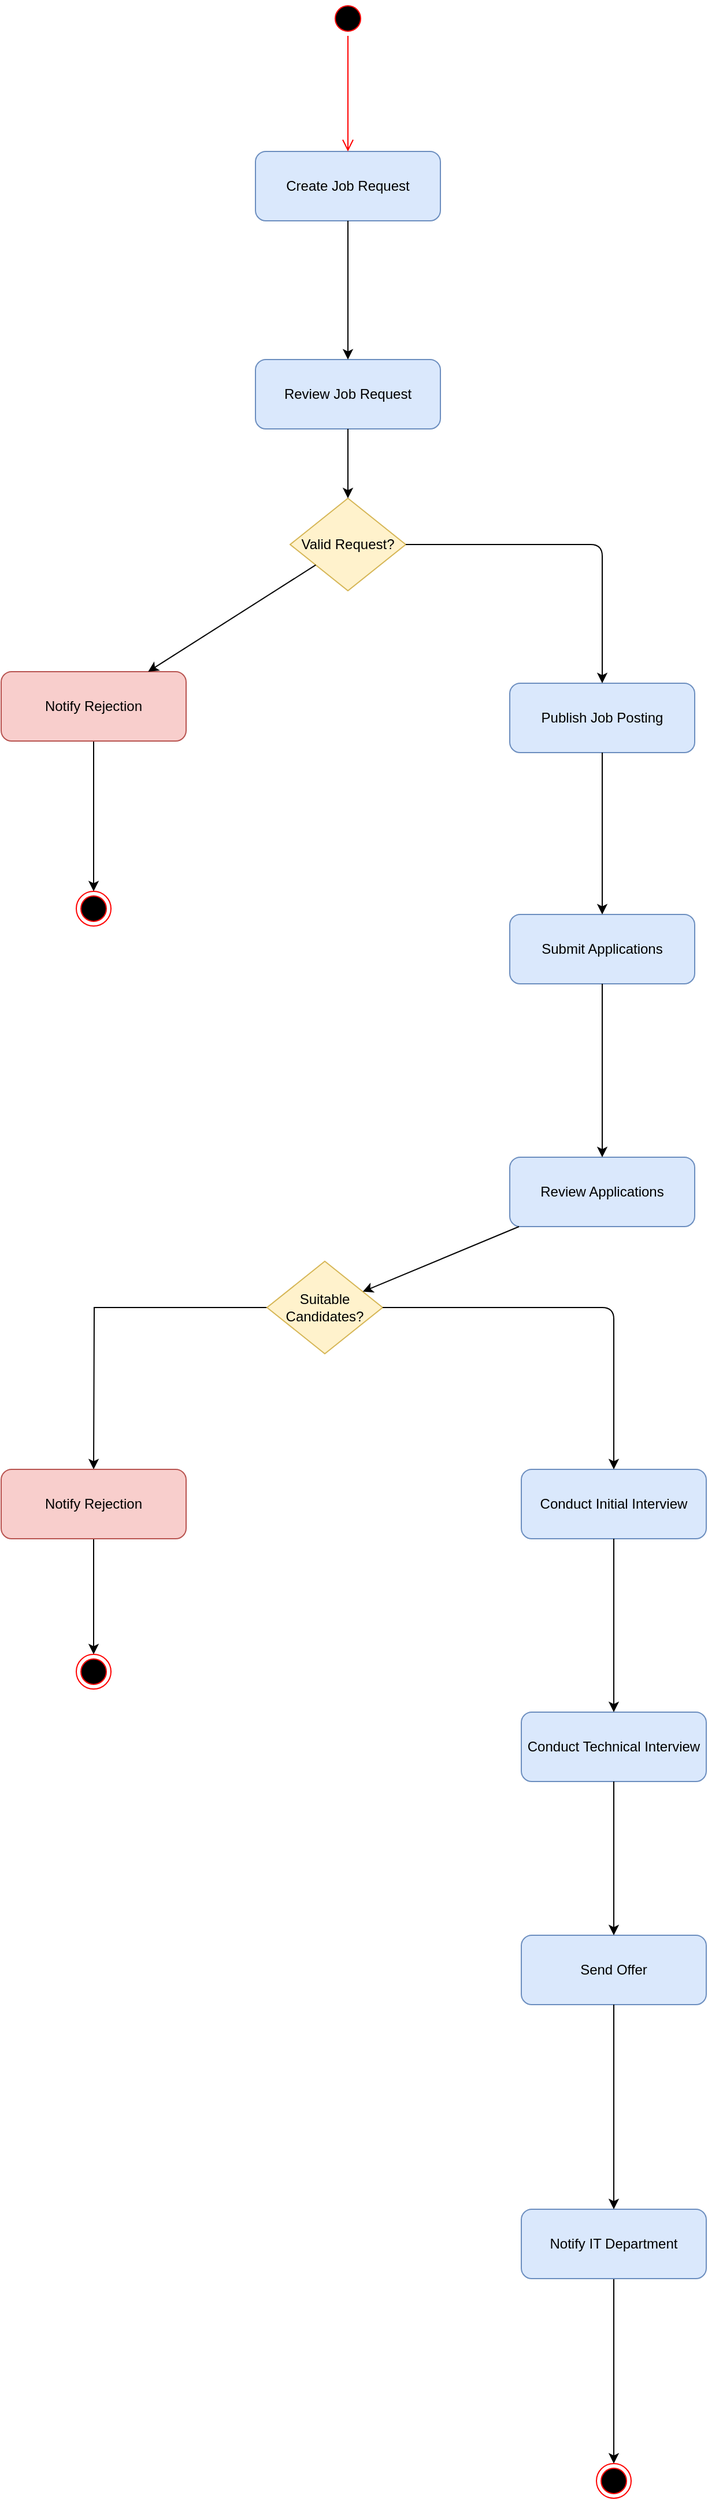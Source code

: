 <mxfile version="25.0.3" pages="2">
  <diagram id="B7MbQiAelJ5NxM9QggMP" name="Страница — 1">
    <mxGraphModel dx="1500" dy="746" grid="1" gridSize="10" guides="1" tooltips="1" connect="1" arrows="1" fold="1" page="1" pageScale="1" pageWidth="827" pageHeight="1169" math="0" shadow="0">
      <root>
        <mxCell id="0" />
        <mxCell id="1" parent="0" />
        <mxCell id="action1" value="Create Job Request" style="rounded=1;whiteSpace=wrap;html=1;fillColor=#dae8fc;strokeColor=#6c8ebf;" parent="1" vertex="1">
          <mxGeometry x="360" y="150" width="160" height="60" as="geometry" />
        </mxCell>
        <mxCell id="action2" value="Review Job Request" style="rounded=1;whiteSpace=wrap;html=1;fillColor=#dae8fc;strokeColor=#6c8ebf;" parent="1" vertex="1">
          <mxGeometry x="360" y="330" width="160" height="60" as="geometry" />
        </mxCell>
        <mxCell id="decision1" value="Valid Request?" style="rhombus;whiteSpace=wrap;html=1;fillColor=#fff2cc;strokeColor=#d6b656;" parent="1" vertex="1">
          <mxGeometry x="390" y="450" width="100" height="80" as="geometry" />
        </mxCell>
        <mxCell id="action3" value="Publish Job Posting" style="rounded=1;whiteSpace=wrap;html=1;fillColor=#dae8fc;strokeColor=#6c8ebf;" parent="1" vertex="1">
          <mxGeometry x="580" y="610" width="160" height="60" as="geometry" />
        </mxCell>
        <mxCell id="YqzbHKEHMysiVWLyipsH-24" style="edgeStyle=orthogonalEdgeStyle;rounded=0;orthogonalLoop=1;jettySize=auto;html=1;exitX=0.5;exitY=1;exitDx=0;exitDy=0;entryX=0.5;entryY=0;entryDx=0;entryDy=0;" edge="1" parent="1" source="action4" target="YqzbHKEHMysiVWLyipsH-22">
          <mxGeometry relative="1" as="geometry" />
        </mxCell>
        <mxCell id="action4" value="Notify Rejection" style="rounded=1;whiteSpace=wrap;html=1;fillColor=#f8cecc;strokeColor=#b85450;" parent="1" vertex="1">
          <mxGeometry x="140" y="600" width="160" height="60" as="geometry" />
        </mxCell>
        <mxCell id="action5" value="Submit Applications" style="rounded=1;whiteSpace=wrap;html=1;fillColor=#dae8fc;strokeColor=#6c8ebf;" parent="1" vertex="1">
          <mxGeometry x="580" y="810" width="160" height="60" as="geometry" />
        </mxCell>
        <mxCell id="action6" value="Review Applications" style="rounded=1;whiteSpace=wrap;html=1;fillColor=#dae8fc;strokeColor=#6c8ebf;" parent="1" vertex="1">
          <mxGeometry x="580" y="1020" width="160" height="60" as="geometry" />
        </mxCell>
        <mxCell id="YqzbHKEHMysiVWLyipsH-27" style="edgeStyle=orthogonalEdgeStyle;rounded=0;orthogonalLoop=1;jettySize=auto;html=1;entryX=0.5;entryY=0;entryDx=0;entryDy=0;" edge="1" parent="1" source="decision2">
          <mxGeometry relative="1" as="geometry">
            <mxPoint x="220" y="1290" as="targetPoint" />
          </mxGeometry>
        </mxCell>
        <mxCell id="decision2" value="Suitable Candidates?" style="rhombus;whiteSpace=wrap;html=1;fillColor=#fff2cc;strokeColor=#d6b656;" parent="1" vertex="1">
          <mxGeometry x="370" y="1110" width="100" height="80" as="geometry" />
        </mxCell>
        <mxCell id="action7" value="Conduct Initial Interview" style="rounded=1;whiteSpace=wrap;html=1;fillColor=#dae8fc;strokeColor=#6c8ebf;" parent="1" vertex="1">
          <mxGeometry x="590" y="1290" width="160" height="60" as="geometry" />
        </mxCell>
        <mxCell id="action8" value="Conduct Technical Interview" style="rounded=1;whiteSpace=wrap;html=1;fillColor=#dae8fc;strokeColor=#6c8ebf;" parent="1" vertex="1">
          <mxGeometry x="590" y="1500" width="160" height="60" as="geometry" />
        </mxCell>
        <mxCell id="action9" value="Send Offer" style="rounded=1;whiteSpace=wrap;html=1;fillColor=#dae8fc;strokeColor=#6c8ebf;" parent="1" vertex="1">
          <mxGeometry x="590" y="1693" width="160" height="60" as="geometry" />
        </mxCell>
        <mxCell id="YqzbHKEHMysiVWLyipsH-19" style="edgeStyle=orthogonalEdgeStyle;rounded=0;orthogonalLoop=1;jettySize=auto;html=1;entryX=0.5;entryY=0;entryDx=0;entryDy=0;" edge="1" parent="1" source="action10" target="YqzbHKEHMysiVWLyipsH-18">
          <mxGeometry relative="1" as="geometry" />
        </mxCell>
        <mxCell id="action10" value="Notify IT Department" style="rounded=1;whiteSpace=wrap;html=1;fillColor=#dae8fc;strokeColor=#6c8ebf;" parent="1" vertex="1">
          <mxGeometry x="590" y="1930" width="160" height="60" as="geometry" />
        </mxCell>
        <mxCell id="edge2" parent="1" source="action1" target="action2" edge="1">
          <mxGeometry relative="1" as="geometry" />
        </mxCell>
        <mxCell id="edge3" parent="1" source="action2" target="decision1" edge="1">
          <mxGeometry relative="1" as="geometry" />
        </mxCell>
        <mxCell id="edge4" style="edgeStyle=orthogonalEdgeStyle;" parent="1" source="decision1" target="action3" edge="1">
          <mxGeometry relative="1" as="geometry" />
        </mxCell>
        <mxCell id="edge5" parent="1" source="decision1" target="action4" edge="1">
          <mxGeometry relative="1" as="geometry" />
        </mxCell>
        <mxCell id="edge6" parent="1" source="action3" target="action5" edge="1">
          <mxGeometry relative="1" as="geometry" />
        </mxCell>
        <mxCell id="edge7" parent="1" source="action5" target="action6" edge="1">
          <mxGeometry relative="1" as="geometry" />
        </mxCell>
        <mxCell id="edge8" parent="1" source="action6" target="decision2" edge="1">
          <mxGeometry relative="1" as="geometry" />
        </mxCell>
        <mxCell id="edge9" style="edgeStyle=orthogonalEdgeStyle;" parent="1" source="decision2" target="action7" edge="1">
          <mxGeometry relative="1" as="geometry" />
        </mxCell>
        <mxCell id="edge10" parent="1" source="action7" target="action8" edge="1">
          <mxGeometry relative="1" as="geometry" />
        </mxCell>
        <mxCell id="edge11" parent="1" source="action8" target="action9" edge="1">
          <mxGeometry relative="1" as="geometry" />
        </mxCell>
        <mxCell id="edge12" parent="1" source="action9" target="action10" edge="1">
          <mxGeometry relative="1" as="geometry" />
        </mxCell>
        <mxCell id="YqzbHKEHMysiVWLyipsH-18" value="" style="ellipse;html=1;shape=endState;fillColor=#000000;strokeColor=#ff0000;" vertex="1" parent="1">
          <mxGeometry x="655" y="2150" width="30" height="30" as="geometry" />
        </mxCell>
        <mxCell id="YqzbHKEHMysiVWLyipsH-20" value="" style="ellipse;html=1;shape=startState;fillColor=#000000;strokeColor=#ff0000;" vertex="1" parent="1">
          <mxGeometry x="425" y="20" width="30" height="30" as="geometry" />
        </mxCell>
        <mxCell id="YqzbHKEHMysiVWLyipsH-21" value="" style="edgeStyle=orthogonalEdgeStyle;html=1;verticalAlign=bottom;endArrow=open;endSize=8;strokeColor=#ff0000;rounded=0;entryX=0.5;entryY=0;entryDx=0;entryDy=0;" edge="1" source="YqzbHKEHMysiVWLyipsH-20" parent="1" target="action1">
          <mxGeometry relative="1" as="geometry">
            <mxPoint x="440" y="110" as="targetPoint" />
          </mxGeometry>
        </mxCell>
        <mxCell id="YqzbHKEHMysiVWLyipsH-22" value="" style="ellipse;html=1;shape=endState;fillColor=#000000;strokeColor=#ff0000;" vertex="1" parent="1">
          <mxGeometry x="205" y="790" width="30" height="30" as="geometry" />
        </mxCell>
        <mxCell id="YqzbHKEHMysiVWLyipsH-31" style="edgeStyle=orthogonalEdgeStyle;rounded=0;orthogonalLoop=1;jettySize=auto;html=1;exitX=0.5;exitY=1;exitDx=0;exitDy=0;entryX=0.5;entryY=0;entryDx=0;entryDy=0;" edge="1" parent="1" source="YqzbHKEHMysiVWLyipsH-28" target="YqzbHKEHMysiVWLyipsH-30">
          <mxGeometry relative="1" as="geometry" />
        </mxCell>
        <mxCell id="YqzbHKEHMysiVWLyipsH-28" value="Notify Rejection" style="rounded=1;whiteSpace=wrap;html=1;fillColor=#f8cecc;strokeColor=#b85450;" vertex="1" parent="1">
          <mxGeometry x="140" y="1290" width="160" height="60" as="geometry" />
        </mxCell>
        <mxCell id="YqzbHKEHMysiVWLyipsH-30" value="" style="ellipse;html=1;shape=endState;fillColor=#000000;strokeColor=#ff0000;" vertex="1" parent="1">
          <mxGeometry x="205" y="1450" width="30" height="30" as="geometry" />
        </mxCell>
      </root>
    </mxGraphModel>
  </diagram>
  <diagram id="Ggf1LTH4pNmk3cvdXG8D" name="Страница — 2">
    <mxGraphModel dx="2333" dy="1160" grid="1" gridSize="10" guides="1" tooltips="1" connect="1" arrows="1" fold="1" page="1" pageScale="1" pageWidth="827" pageHeight="1169" math="0" shadow="0">
      <root>
        <mxCell id="0" />
        <mxCell id="1" parent="0" />
        <mxCell id="Y7zQnTfASyULnJp03uP--2" value=":Система" style="shape=umlLifeline;perimeter=lifelinePerimeter;whiteSpace=wrap;html=1;container=1;dropTarget=0;collapsible=0;recursiveResize=0;outlineConnect=0;portConstraint=eastwest;newEdgeStyle={&quot;curved&quot;:0,&quot;rounded&quot;:0};size=60;" parent="1" vertex="1">
          <mxGeometry x="370" y="70" width="100" height="940" as="geometry" />
        </mxCell>
        <mxCell id="XgLzzKWq2WknoTOxzK50-23" value="Валидация" style="html=1;align=left;spacingLeft=2;endArrow=block;rounded=0;edgeStyle=orthogonalEdgeStyle;curved=0;rounded=0;" edge="1" target="XgLzzKWq2WknoTOxzK50-24" parent="Y7zQnTfASyULnJp03uP--2">
          <mxGeometry relative="1" as="geometry">
            <mxPoint x="49" y="440" as="sourcePoint" />
            <Array as="points">
              <mxPoint x="79" y="470" />
            </Array>
          </mxGeometry>
        </mxCell>
        <mxCell id="XgLzzKWq2WknoTOxzK50-24" value="" style="html=1;points=[[0,0,0,0,5],[0,1,0,0,-5],[1,0,0,0,5],[1,1,0,0,-5]];perimeter=orthogonalPerimeter;outlineConnect=0;targetShapes=umlLifeline;portConstraint=eastwest;newEdgeStyle={&quot;curved&quot;:0,&quot;rounded&quot;:0};" vertex="1" parent="Y7zQnTfASyULnJp03uP--2">
          <mxGeometry x="44" y="460" width="10" height="40" as="geometry" />
        </mxCell>
        <mxCell id="Y7zQnTfASyULnJp03uP--7" value="Платежный шлюз" style="shape=umlLifeline;perimeter=lifelinePerimeter;whiteSpace=wrap;html=1;container=1;dropTarget=0;collapsible=0;recursiveResize=0;outlineConnect=0;portConstraint=eastwest;newEdgeStyle={&quot;curved&quot;:0,&quot;rounded&quot;:0};size=60;" parent="1" vertex="1">
          <mxGeometry x="960" y="70" width="100" height="940" as="geometry" />
        </mxCell>
        <mxCell id="XgLzzKWq2WknoTOxzK50-54" value="" style="html=1;points=[[0,0,0,0,5],[0,1,0,0,-5],[1,0,0,0,5],[1,1,0,0,-5]];perimeter=orthogonalPerimeter;outlineConnect=0;targetShapes=umlLifeline;portConstraint=eastwest;newEdgeStyle={&quot;curved&quot;:0,&quot;rounded&quot;:0};" vertex="1" parent="Y7zQnTfASyULnJp03uP--7">
          <mxGeometry x="50" y="340" width="10" height="40" as="geometry" />
        </mxCell>
        <mxCell id="XgLzzKWq2WknoTOxzK50-55" value="Валидация" style="html=1;align=left;spacingLeft=2;endArrow=block;rounded=0;edgeStyle=orthogonalEdgeStyle;curved=0;rounded=0;" edge="1" target="XgLzzKWq2WknoTOxzK50-54" parent="Y7zQnTfASyULnJp03uP--7">
          <mxGeometry relative="1" as="geometry">
            <mxPoint x="55" y="320" as="sourcePoint" />
            <Array as="points">
              <mxPoint x="85" y="350" />
            </Array>
          </mxGeometry>
        </mxCell>
        <mxCell id="Y7zQnTfASyULnJp03uP--8" value="Админстратор площадки" style="shape=umlLifeline;perimeter=lifelinePerimeter;whiteSpace=wrap;html=1;container=1;dropTarget=0;collapsible=0;recursiveResize=0;outlineConnect=0;portConstraint=eastwest;newEdgeStyle={&quot;curved&quot;:0,&quot;rounded&quot;:0};size=60;" parent="1" vertex="1">
          <mxGeometry x="700" y="70" width="100" height="940" as="geometry" />
        </mxCell>
        <mxCell id="XgLzzKWq2WknoTOxzK50-17" value="" style="html=1;points=[[0,0,0,0,5],[0,1,0,0,-5],[1,0,0,0,5],[1,1,0,0,-5]];perimeter=orthogonalPerimeter;outlineConnect=0;targetShapes=umlLifeline;portConstraint=eastwest;newEdgeStyle={&quot;curved&quot;:0,&quot;rounded&quot;:0};" vertex="1" parent="Y7zQnTfASyULnJp03uP--8">
          <mxGeometry x="50" y="470" width="10" height="40" as="geometry" />
        </mxCell>
        <mxCell id="XgLzzKWq2WknoTOxzK50-18" value="Валидация" style="html=1;align=left;spacingLeft=2;endArrow=block;rounded=0;edgeStyle=orthogonalEdgeStyle;curved=0;rounded=0;" edge="1" target="XgLzzKWq2WknoTOxzK50-17" parent="Y7zQnTfASyULnJp03uP--8">
          <mxGeometry relative="1" as="geometry">
            <mxPoint x="55" y="450" as="sourcePoint" />
            <Array as="points">
              <mxPoint x="85" y="480" />
            </Array>
          </mxGeometry>
        </mxCell>
        <mxCell id="Y7zQnTfASyULnJp03uP--9" value="Порядчики&amp;nbsp;" style="shape=umlLifeline;perimeter=lifelinePerimeter;whiteSpace=wrap;html=1;container=1;dropTarget=0;collapsible=0;recursiveResize=0;outlineConnect=0;portConstraint=eastwest;newEdgeStyle={&quot;curved&quot;:0,&quot;rounded&quot;:0};size=60;" parent="1" vertex="1">
          <mxGeometry x="1220" y="70" width="100" height="940" as="geometry" />
        </mxCell>
        <mxCell id="XgLzzKWq2WknoTOxzK50-68" value="" style="html=1;points=[[0,0,0,0,5],[0,1,0,0,-5],[1,0,0,0,5],[1,1,0,0,-5]];perimeter=orthogonalPerimeter;outlineConnect=0;targetShapes=umlLifeline;portConstraint=eastwest;newEdgeStyle={&quot;curved&quot;:0,&quot;rounded&quot;:0};" vertex="1" parent="Y7zQnTfASyULnJp03uP--9">
          <mxGeometry x="50" y="240" width="10" height="40" as="geometry" />
        </mxCell>
        <mxCell id="XgLzzKWq2WknoTOxzK50-69" value="Валидация" style="html=1;align=left;spacingLeft=2;endArrow=block;rounded=0;edgeStyle=orthogonalEdgeStyle;curved=0;rounded=0;" edge="1" target="XgLzzKWq2WknoTOxzK50-68" parent="Y7zQnTfASyULnJp03uP--9">
          <mxGeometry relative="1" as="geometry">
            <mxPoint x="55" y="220" as="sourcePoint" />
            <Array as="points">
              <mxPoint x="85" y="250" />
            </Array>
          </mxGeometry>
        </mxCell>
        <mxCell id="Y7zQnTfASyULnJp03uP--10" value="Менеджер" style="shape=umlLifeline;perimeter=lifelinePerimeter;whiteSpace=wrap;html=1;container=1;dropTarget=0;collapsible=0;recursiveResize=0;outlineConnect=0;portConstraint=eastwest;newEdgeStyle={&quot;curved&quot;:0,&quot;rounded&quot;:0};size=60;" parent="1" vertex="1">
          <mxGeometry x="1440" y="70" width="100" height="940" as="geometry" />
        </mxCell>
        <mxCell id="Y7zQnTfASyULnJp03uP--13" style="edgeStyle=orthogonalEdgeStyle;rounded=0;orthogonalLoop=1;jettySize=auto;html=1;curved=0;" parent="1" source="Y7zQnTfASyULnJp03uP--12" target="Y7zQnTfASyULnJp03uP--2" edge="1">
          <mxGeometry relative="1" as="geometry">
            <Array as="points">
              <mxPoint x="320" y="540" />
              <mxPoint x="320" y="540" />
            </Array>
          </mxGeometry>
        </mxCell>
        <mxCell id="Y7zQnTfASyULnJp03uP--14" value="Доступ на опред дату" style="edgeLabel;html=1;align=center;verticalAlign=middle;resizable=0;points=[];" parent="Y7zQnTfASyULnJp03uP--13" vertex="1" connectable="0">
          <mxGeometry x="0.179" y="-1" relative="1" as="geometry">
            <mxPoint x="-24" y="-1" as="offset" />
          </mxGeometry>
        </mxCell>
        <mxCell id="Y7zQnTfASyULnJp03uP--12" value="" style="shape=umlLifeline;perimeter=lifelinePerimeter;whiteSpace=wrap;html=1;container=1;dropTarget=0;collapsible=0;recursiveResize=0;outlineConnect=0;portConstraint=eastwest;newEdgeStyle={&quot;curved&quot;:0,&quot;rounded&quot;:0};participant=umlActor;" parent="1" vertex="1">
          <mxGeometry x="110" y="90" width="60" height="930" as="geometry" />
        </mxCell>
        <mxCell id="XgLzzKWq2WknoTOxzK50-15" value="" style="endArrow=classic;html=1;rounded=0;" edge="1" parent="1" source="Y7zQnTfASyULnJp03uP--2" target="Y7zQnTfASyULnJp03uP--8">
          <mxGeometry width="50" height="50" relative="1" as="geometry">
            <mxPoint x="660" y="450" as="sourcePoint" />
            <mxPoint x="710" y="400" as="targetPoint" />
          </mxGeometry>
        </mxCell>
        <mxCell id="XgLzzKWq2WknoTOxzK50-16" value="Проверка на дату" style="edgeLabel;html=1;align=center;verticalAlign=middle;resizable=0;points=[];" vertex="1" connectable="0" parent="XgLzzKWq2WknoTOxzK50-15">
          <mxGeometry x="0.381" y="-2" relative="1" as="geometry">
            <mxPoint x="-60" y="-2" as="offset" />
          </mxGeometry>
        </mxCell>
        <mxCell id="XgLzzKWq2WknoTOxzK50-31" style="edgeStyle=orthogonalEdgeStyle;rounded=0;orthogonalLoop=1;jettySize=auto;html=1;curved=0;dashed=1;exitX=0;exitY=1;exitDx=0;exitDy=-5;exitPerimeter=0;" edge="1" parent="1">
          <mxGeometry relative="1" as="geometry">
            <mxPoint x="413.68" y="629.94" as="sourcePoint" />
            <mxPoint x="139.004" y="619.999" as="targetPoint" />
            <Array as="points">
              <mxPoint x="410" y="630" />
              <mxPoint x="410" y="620" />
            </Array>
          </mxGeometry>
        </mxCell>
        <mxCell id="XgLzzKWq2WknoTOxzK50-32" value="Бронь доступна" style="edgeLabel;html=1;align=center;verticalAlign=middle;resizable=0;points=[];" vertex="1" connectable="0" parent="XgLzzKWq2WknoTOxzK50-31">
          <mxGeometry x="0.273" y="-3" relative="1" as="geometry">
            <mxPoint x="25" as="offset" />
          </mxGeometry>
        </mxCell>
        <mxCell id="XgLzzKWq2WknoTOxzK50-33" style="edgeStyle=orthogonalEdgeStyle;rounded=0;orthogonalLoop=1;jettySize=auto;html=1;curved=0;dashed=1;" edge="1" parent="1" source="Y7zQnTfASyULnJp03uP--8">
          <mxGeometry relative="1" as="geometry">
            <mxPoint x="690" y="629.94" as="sourcePoint" />
            <mxPoint x="415.324" y="619.999" as="targetPoint" />
            <Array as="points">
              <mxPoint x="720" y="620" />
              <mxPoint x="720" y="620" />
            </Array>
          </mxGeometry>
        </mxCell>
        <mxCell id="XgLzzKWq2WknoTOxzK50-34" value="Свободно" style="edgeLabel;html=1;align=center;verticalAlign=middle;resizable=0;points=[];" vertex="1" connectable="0" parent="XgLzzKWq2WknoTOxzK50-33">
          <mxGeometry x="0.273" y="-3" relative="1" as="geometry">
            <mxPoint x="25" as="offset" />
          </mxGeometry>
        </mxCell>
        <mxCell id="XgLzzKWq2WknoTOxzK50-37" style="edgeStyle=orthogonalEdgeStyle;rounded=0;orthogonalLoop=1;jettySize=auto;html=1;curved=0;dashed=1;" edge="1" parent="1" source="Y7zQnTfASyULnJp03uP--8">
          <mxGeometry relative="1" as="geometry">
            <mxPoint x="694.68" y="689.94" as="sourcePoint" />
            <mxPoint x="420.004" y="679.999" as="targetPoint" />
            <Array as="points">
              <mxPoint x="640" y="680" />
              <mxPoint x="640" y="680" />
            </Array>
          </mxGeometry>
        </mxCell>
        <mxCell id="XgLzzKWq2WknoTOxzK50-38" value="Не Свободно" style="edgeLabel;html=1;align=center;verticalAlign=middle;resizable=0;points=[];" vertex="1" connectable="0" parent="XgLzzKWq2WknoTOxzK50-37">
          <mxGeometry x="0.273" y="-3" relative="1" as="geometry">
            <mxPoint x="25" as="offset" />
          </mxGeometry>
        </mxCell>
        <mxCell id="XgLzzKWq2WknoTOxzK50-39" style="edgeStyle=orthogonalEdgeStyle;rounded=0;orthogonalLoop=1;jettySize=auto;html=1;curved=0;dashed=1;" edge="1" parent="1">
          <mxGeometry relative="1" as="geometry">
            <mxPoint x="430" y="680" as="sourcePoint" />
            <mxPoint x="140" y="680" as="targetPoint" />
            <Array as="points">
              <mxPoint x="330" y="680" />
              <mxPoint x="330" y="680" />
            </Array>
          </mxGeometry>
        </mxCell>
        <mxCell id="XgLzzKWq2WknoTOxzK50-40" value="Выберите другую дату" style="edgeLabel;html=1;align=center;verticalAlign=middle;resizable=0;points=[];" vertex="1" connectable="0" parent="XgLzzKWq2WknoTOxzK50-39">
          <mxGeometry x="0.273" y="-3" relative="1" as="geometry">
            <mxPoint x="25" as="offset" />
          </mxGeometry>
        </mxCell>
        <mxCell id="XgLzzKWq2WknoTOxzK50-44" value="frame" style="shape=umlFrame;whiteSpace=wrap;html=1;pointerEvents=0;" vertex="1" parent="1">
          <mxGeometry x="130" y="500" width="720" height="320" as="geometry" />
        </mxCell>
        <mxCell id="XgLzzKWq2WknoTOxzK50-45" value="" style="endArrow=classic;html=1;rounded=0;" edge="1" parent="1">
          <mxGeometry width="50" height="50" relative="1" as="geometry">
            <mxPoint x="139.324" y="750" as="sourcePoint" />
            <mxPoint x="420" y="750" as="targetPoint" />
          </mxGeometry>
        </mxCell>
        <mxCell id="XgLzzKWq2WknoTOxzK50-46" value="Выбор свободной даты" style="edgeLabel;html=1;align=center;verticalAlign=middle;resizable=0;points=[];" vertex="1" connectable="0" parent="XgLzzKWq2WknoTOxzK50-45">
          <mxGeometry x="0.101" y="-1" relative="1" as="geometry">
            <mxPoint x="-23" as="offset" />
          </mxGeometry>
        </mxCell>
        <mxCell id="XgLzzKWq2WknoTOxzK50-49" value="" style="endArrow=classic;html=1;rounded=0;" edge="1" parent="1">
          <mxGeometry width="50" height="50" relative="1" as="geometry">
            <mxPoint x="420.001" y="390" as="sourcePoint" />
            <mxPoint x="1010.43" y="390" as="targetPoint" />
          </mxGeometry>
        </mxCell>
        <mxCell id="XgLzzKWq2WknoTOxzK50-50" value="Запрос на Предоплату" style="edgeLabel;html=1;align=center;verticalAlign=middle;resizable=0;points=[];" vertex="1" connectable="0" parent="XgLzzKWq2WknoTOxzK50-49">
          <mxGeometry x="0.041" y="-1" relative="1" as="geometry">
            <mxPoint x="143" y="-11" as="offset" />
          </mxGeometry>
        </mxCell>
        <mxCell id="XgLzzKWq2WknoTOxzK50-58" value="" style="endArrow=classic;html=1;rounded=0;dashed=1;" edge="1" parent="1">
          <mxGeometry width="50" height="50" relative="1" as="geometry">
            <mxPoint x="1009.5" y="430" as="sourcePoint" />
            <mxPoint x="419.071" y="430" as="targetPoint" />
          </mxGeometry>
        </mxCell>
        <mxCell id="XgLzzKWq2WknoTOxzK50-60" value="Оплата успешно" style="edgeLabel;html=1;align=center;verticalAlign=middle;resizable=0;points=[];" vertex="1" connectable="0" parent="XgLzzKWq2WknoTOxzK50-58">
          <mxGeometry x="-0.419" y="5" relative="1" as="geometry">
            <mxPoint x="32" y="-5" as="offset" />
          </mxGeometry>
        </mxCell>
        <mxCell id="XgLzzKWq2WknoTOxzK50-61" value="" style="endArrow=classic;html=1;rounded=0;dashed=1;" edge="1" parent="1">
          <mxGeometry width="50" height="50" relative="1" as="geometry">
            <mxPoint x="1010.5" y="470" as="sourcePoint" />
            <mxPoint x="420" y="470" as="targetPoint" />
          </mxGeometry>
        </mxCell>
        <mxCell id="XgLzzKWq2WknoTOxzK50-62" value="Оплата не удалась" style="edgeLabel;html=1;align=center;verticalAlign=middle;resizable=0;points=[];" vertex="1" connectable="0" parent="XgLzzKWq2WknoTOxzK50-61">
          <mxGeometry x="-0.419" y="5" relative="1" as="geometry">
            <mxPoint x="32" y="-5" as="offset" />
          </mxGeometry>
        </mxCell>
        <mxCell id="XgLzzKWq2WknoTOxzK50-63" value="frame" style="shape=umlFrame;whiteSpace=wrap;html=1;pointerEvents=0;" vertex="1" parent="1">
          <mxGeometry x="413.5" y="300" width="696.5" height="200" as="geometry" />
        </mxCell>
        <mxCell id="XgLzzKWq2WknoTOxzK50-64" value="" style="endArrow=classic;html=1;rounded=0;" edge="1" parent="1">
          <mxGeometry width="50" height="50" relative="1" as="geometry">
            <mxPoint x="749.663" y="270" as="sourcePoint" />
            <mxPoint x="1270.33" y="270" as="targetPoint" />
          </mxGeometry>
        </mxCell>
        <mxCell id="XgLzzKWq2WknoTOxzK50-65" value="Подготовить еду" style="edgeLabel;html=1;align=center;verticalAlign=middle;resizable=0;points=[];" vertex="1" connectable="0" parent="XgLzzKWq2WknoTOxzK50-64">
          <mxGeometry x="0.426" y="-3" relative="1" as="geometry">
            <mxPoint as="offset" />
          </mxGeometry>
        </mxCell>
        <mxCell id="XgLzzKWq2WknoTOxzK50-66" value="" style="endArrow=classic;html=1;rounded=0;" edge="1" parent="1">
          <mxGeometry width="50" height="50" relative="1" as="geometry">
            <mxPoint x="750.028" y="210.0" as="sourcePoint" />
            <mxPoint x="1269.98" y="210.0" as="targetPoint" />
          </mxGeometry>
        </mxCell>
        <mxCell id="XgLzzKWq2WknoTOxzK50-67" value="Сделать декораций" style="edgeLabel;html=1;align=center;verticalAlign=middle;resizable=0;points=[];" vertex="1" connectable="0" parent="XgLzzKWq2WknoTOxzK50-66">
          <mxGeometry x="0.416" y="1" relative="1" as="geometry">
            <mxPoint as="offset" />
          </mxGeometry>
        </mxCell>
        <mxCell id="XgLzzKWq2WknoTOxzK50-70" value="" style="endArrow=classic;html=1;rounded=0;" edge="1" parent="1">
          <mxGeometry width="50" height="50" relative="1" as="geometry">
            <mxPoint x="1270.21" y="329.29" as="sourcePoint" />
            <mxPoint x="749.781" y="329.29" as="targetPoint" />
          </mxGeometry>
        </mxCell>
        <mxCell id="XgLzzKWq2WknoTOxzK50-71" value="Задача выполнена" style="edgeLabel;html=1;align=center;verticalAlign=middle;resizable=0;points=[];" vertex="1" connectable="0" parent="XgLzzKWq2WknoTOxzK50-70">
          <mxGeometry x="-0.489" y="-4" relative="1" as="geometry">
            <mxPoint x="-17" as="offset" />
          </mxGeometry>
        </mxCell>
        <mxCell id="XgLzzKWq2WknoTOxzK50-72" value="" style="endArrow=classic;html=1;rounded=0;" edge="1" parent="1">
          <mxGeometry width="50" height="50" relative="1" as="geometry">
            <mxPoint x="419.324" y="210" as="sourcePoint" />
            <mxPoint x="749.5" y="210" as="targetPoint" />
          </mxGeometry>
        </mxCell>
        <mxCell id="XgLzzKWq2WknoTOxzK50-73" value="Отправка Отчета" style="edgeLabel;html=1;align=center;verticalAlign=middle;resizable=0;points=[];" vertex="1" connectable="0" parent="XgLzzKWq2WknoTOxzK50-72">
          <mxGeometry x="0.005" y="-1" relative="1" as="geometry">
            <mxPoint as="offset" />
          </mxGeometry>
        </mxCell>
        <mxCell id="XgLzzKWq2WknoTOxzK50-74" value="" style="endArrow=classic;html=1;rounded=0;" edge="1" parent="1">
          <mxGeometry width="50" height="50" relative="1" as="geometry">
            <mxPoint x="138.682" y="240" as="sourcePoint" />
            <mxPoint x="419.5" y="240" as="targetPoint" />
          </mxGeometry>
        </mxCell>
        <mxCell id="XgLzzKWq2WknoTOxzK50-76" value="Отзыв о Мероприятий" style="edgeLabel;html=1;align=center;verticalAlign=middle;resizable=0;points=[];" vertex="1" connectable="0" parent="XgLzzKWq2WknoTOxzK50-74">
          <mxGeometry x="0.046" y="-3" relative="1" as="geometry">
            <mxPoint as="offset" />
          </mxGeometry>
        </mxCell>
        <mxCell id="XgLzzKWq2WknoTOxzK50-77" value="" style="endArrow=classic;html=1;rounded=0;" edge="1" parent="1">
          <mxGeometry width="50" height="50" relative="1" as="geometry">
            <mxPoint x="418.962" y="240" as="sourcePoint" />
            <mxPoint x="1489.5" y="240" as="targetPoint" />
          </mxGeometry>
        </mxCell>
        <mxCell id="XgLzzKWq2WknoTOxzK50-79" value="Отправка отчета" style="edgeLabel;html=1;align=center;verticalAlign=middle;resizable=0;points=[];" vertex="1" connectable="0" parent="XgLzzKWq2WknoTOxzK50-77">
          <mxGeometry x="0.759" y="1" relative="1" as="geometry">
            <mxPoint as="offset" />
          </mxGeometry>
        </mxCell>
      </root>
    </mxGraphModel>
  </diagram>
</mxfile>
